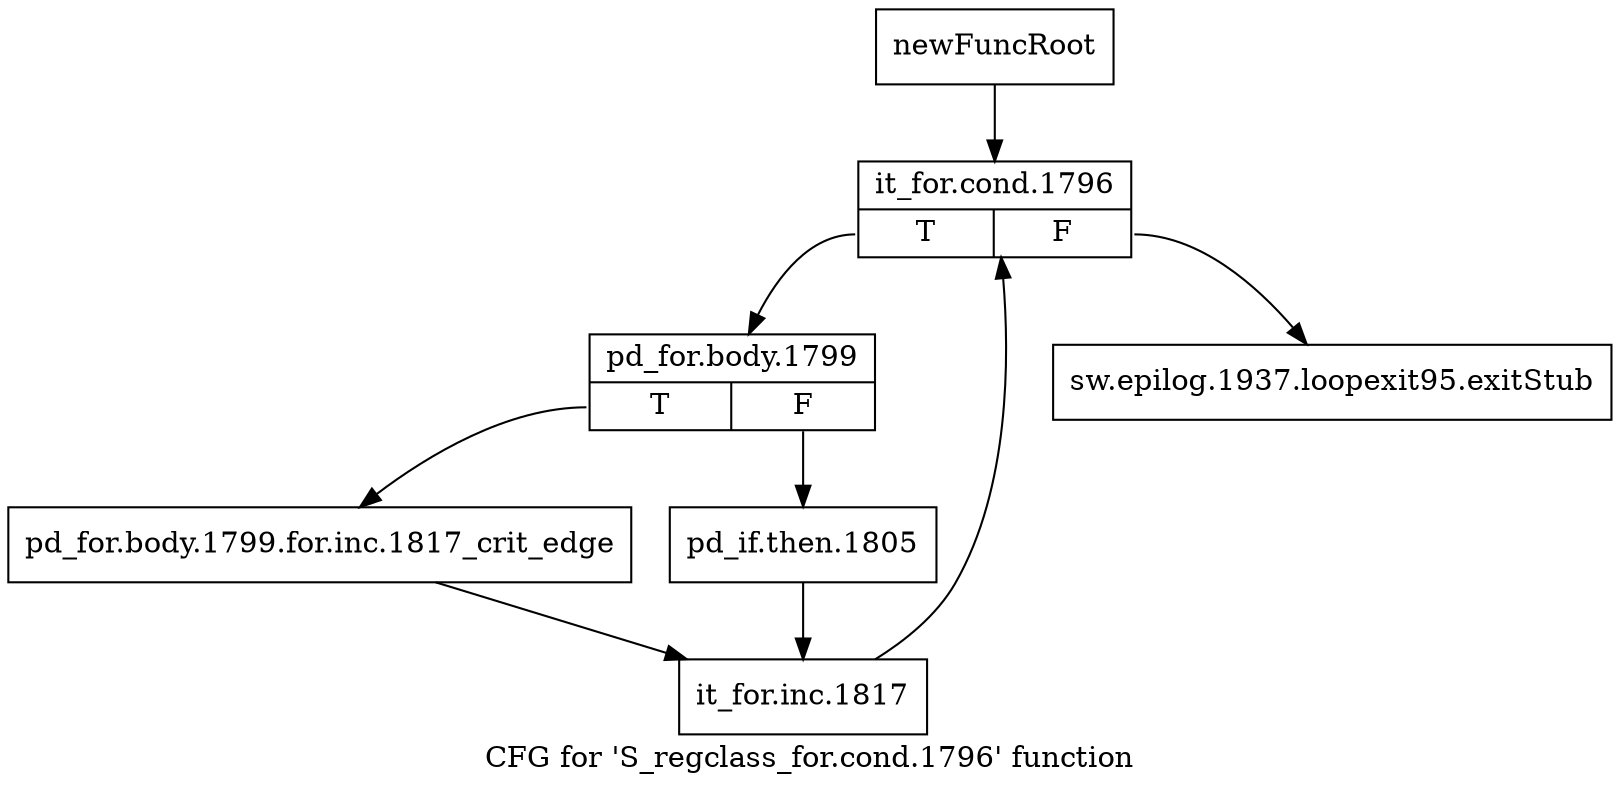 digraph "CFG for 'S_regclass_for.cond.1796' function" {
	label="CFG for 'S_regclass_for.cond.1796' function";

	Node0x5239360 [shape=record,label="{newFuncRoot}"];
	Node0x5239360 -> Node0x5239400;
	Node0x52393b0 [shape=record,label="{sw.epilog.1937.loopexit95.exitStub}"];
	Node0x5239400 [shape=record,label="{it_for.cond.1796|{<s0>T|<s1>F}}"];
	Node0x5239400:s0 -> Node0x5239450;
	Node0x5239400:s1 -> Node0x52393b0;
	Node0x5239450 [shape=record,label="{pd_for.body.1799|{<s0>T|<s1>F}}"];
	Node0x5239450:s0 -> Node0x52394f0;
	Node0x5239450:s1 -> Node0x52394a0;
	Node0x52394a0 [shape=record,label="{pd_if.then.1805}"];
	Node0x52394a0 -> Node0x5239540;
	Node0x52394f0 [shape=record,label="{pd_for.body.1799.for.inc.1817_crit_edge}"];
	Node0x52394f0 -> Node0x5239540;
	Node0x5239540 [shape=record,label="{it_for.inc.1817}"];
	Node0x5239540 -> Node0x5239400;
}
